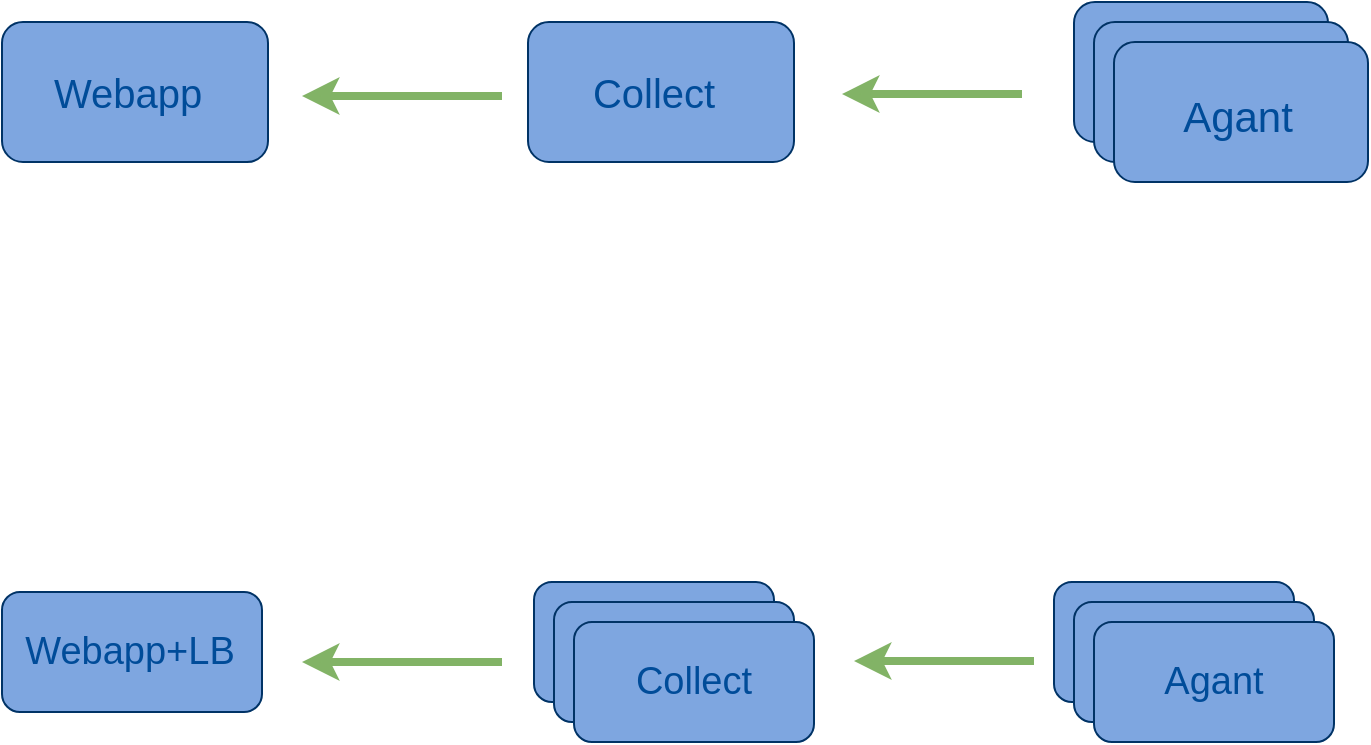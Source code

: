 <mxfile version="12.5.1" type="github">
  <diagram id="CsaXHSMaWXPYjnIrVKly" name="Page-1">
    <mxGraphModel dx="1186" dy="796" grid="1" gridSize="10" guides="1" tooltips="1" connect="1" arrows="1" fold="1" page="1" pageScale="1" pageWidth="827" pageHeight="1169" math="0" shadow="0">
      <root>
        <mxCell id="0"/>
        <mxCell id="1" parent="0"/>
        <mxCell id="JwqSvvPdse2mXgqmKjSF-1" value="" style="rounded=1;whiteSpace=wrap;html=1;fillColor=#7EA6E0;strokeColor=#003366;" parent="1" vertex="1">
          <mxGeometry x="346" y="370" width="120" height="60" as="geometry"/>
        </mxCell>
        <mxCell id="JwqSvvPdse2mXgqmKjSF-2" value="&lt;font color=&quot;#004c99&quot; style=&quot;line-height: 120% ; font-size: 19px&quot;&gt;Collect&lt;/font&gt;" style="text;html=1;strokeColor=none;fillColor=none;align=center;verticalAlign=middle;whiteSpace=wrap;rounded=0;" parent="1" vertex="1">
          <mxGeometry x="371" y="385" width="70" height="30" as="geometry"/>
        </mxCell>
        <mxCell id="JwqSvvPdse2mXgqmKjSF-3" style="edgeStyle=orthogonalEdgeStyle;rounded=0;orthogonalLoop=1;jettySize=auto;html=1;exitX=0.5;exitY=1;exitDx=0;exitDy=0;" parent="1" source="JwqSvvPdse2mXgqmKjSF-2" target="JwqSvvPdse2mXgqmKjSF-2" edge="1">
          <mxGeometry relative="1" as="geometry"/>
        </mxCell>
        <mxCell id="JwqSvvPdse2mXgqmKjSF-8" value="" style="rounded=1;whiteSpace=wrap;html=1;fillColor=#7EA6E0;strokeColor=#003366;" parent="1" vertex="1">
          <mxGeometry x="606" y="370" width="120" height="60" as="geometry"/>
        </mxCell>
        <mxCell id="JwqSvvPdse2mXgqmKjSF-9" value="&lt;font color=&quot;#004c99&quot; style=&quot;line-height: 120% ; font-size: 19px&quot;&gt;Agant&lt;/font&gt;" style="text;html=1;strokeColor=none;fillColor=none;align=center;verticalAlign=middle;whiteSpace=wrap;rounded=0;" parent="1" vertex="1">
          <mxGeometry x="631" y="385" width="70" height="30" as="geometry"/>
        </mxCell>
        <mxCell id="JwqSvvPdse2mXgqmKjSF-10" style="edgeStyle=orthogonalEdgeStyle;rounded=0;orthogonalLoop=1;jettySize=auto;html=1;exitX=0.5;exitY=1;exitDx=0;exitDy=0;" parent="1" source="JwqSvvPdse2mXgqmKjSF-9" target="JwqSvvPdse2mXgqmKjSF-9" edge="1">
          <mxGeometry relative="1" as="geometry"/>
        </mxCell>
        <mxCell id="JwqSvvPdse2mXgqmKjSF-38" value="" style="rounded=1;whiteSpace=wrap;html=1;fillColor=#7EA6E0;strokeColor=#003366;" parent="1" vertex="1">
          <mxGeometry x="80" y="375" width="130" height="60" as="geometry"/>
        </mxCell>
        <mxCell id="JwqSvvPdse2mXgqmKjSF-39" value="&lt;font color=&quot;#004c99&quot; style=&quot;line-height: 120% ; font-size: 19px&quot;&gt;Webapp+LB&lt;br&gt;&lt;/font&gt;" style="text;html=1;strokeColor=none;fillColor=none;align=center;verticalAlign=middle;whiteSpace=wrap;rounded=0;" parent="1" vertex="1">
          <mxGeometry x="109" y="390" width="70" height="30" as="geometry"/>
        </mxCell>
        <mxCell id="JwqSvvPdse2mXgqmKjSF-40" style="edgeStyle=orthogonalEdgeStyle;rounded=0;orthogonalLoop=1;jettySize=auto;html=1;exitX=0.5;exitY=1;exitDx=0;exitDy=0;" parent="1" source="JwqSvvPdse2mXgqmKjSF-39" target="JwqSvvPdse2mXgqmKjSF-39" edge="1">
          <mxGeometry relative="1" as="geometry"/>
        </mxCell>
        <mxCell id="JwqSvvPdse2mXgqmKjSF-47" value="" style="rounded=1;whiteSpace=wrap;html=1;strokeColor=#003366;fillColor=#7EA6E0;" parent="1" vertex="1">
          <mxGeometry x="80" y="90" width="133" height="70" as="geometry"/>
        </mxCell>
        <mxCell id="JwqSvvPdse2mXgqmKjSF-50" value="&lt;font color=&quot;#004c99&quot; style=&quot;font-size: 20px&quot;&gt;Webapp&lt;/font&gt;&lt;font color=&quot;#004c99&quot; style=&quot;font-size: 15px&quot;&gt;&lt;br&gt;&lt;/font&gt;" style="text;html=1;strokeColor=none;fillColor=none;align=center;verticalAlign=middle;whiteSpace=wrap;rounded=0;" parent="1" vertex="1">
          <mxGeometry x="122.5" y="115" width="40" height="20" as="geometry"/>
        </mxCell>
        <mxCell id="JwqSvvPdse2mXgqmKjSF-51" value="" style="rounded=1;whiteSpace=wrap;html=1;strokeColor=#003366;fillColor=#7EA6E0;" parent="1" vertex="1">
          <mxGeometry x="616" y="80" width="127" height="70" as="geometry"/>
        </mxCell>
        <mxCell id="JwqSvvPdse2mXgqmKjSF-54" value="&lt;font color=&quot;#004c99&quot; style=&quot;font-size: 16px&quot;&gt;Collect+Agant&lt;/font&gt;" style="text;html=1;strokeColor=none;fillColor=none;align=center;verticalAlign=middle;whiteSpace=wrap;rounded=0;" parent="1" vertex="1">
          <mxGeometry x="663" y="110" width="40" height="20" as="geometry"/>
        </mxCell>
        <mxCell id="JwqSvvPdse2mXgqmKjSF-59" value="" style="rounded=1;whiteSpace=wrap;html=1;strokeColor=#003366;fillColor=#7EA6E0;" parent="1" vertex="1">
          <mxGeometry x="626" y="90" width="127" height="70" as="geometry"/>
        </mxCell>
        <mxCell id="JwqSvvPdse2mXgqmKjSF-60" value="&lt;font color=&quot;#004c99&quot; style=&quot;font-size: 16px&quot;&gt;Collect+Agant&lt;/font&gt;" style="text;html=1;strokeColor=none;fillColor=none;align=center;verticalAlign=middle;whiteSpace=wrap;rounded=0;" parent="1" vertex="1">
          <mxGeometry x="673" y="120" width="40" height="20" as="geometry"/>
        </mxCell>
        <mxCell id="JwqSvvPdse2mXgqmKjSF-61" value="" style="rounded=1;whiteSpace=wrap;html=1;strokeColor=#003366;fillColor=#7EA6E0;" parent="1" vertex="1">
          <mxGeometry x="636" y="100" width="127" height="70" as="geometry"/>
        </mxCell>
        <mxCell id="JwqSvvPdse2mXgqmKjSF-62" value="&lt;font color=&quot;#004c99&quot; style=&quot;font-size: 21px&quot;&gt;Agant&lt;/font&gt;" style="text;html=1;strokeColor=none;fillColor=none;align=center;verticalAlign=middle;whiteSpace=wrap;rounded=0;" parent="1" vertex="1">
          <mxGeometry x="678" y="127" width="40" height="20" as="geometry"/>
        </mxCell>
        <mxCell id="JwqSvvPdse2mXgqmKjSF-63" value="" style="endArrow=classic;html=1;strokeWidth=4;fillColor=#d5e8d4;strokeColor=#82b366;" parent="1" edge="1">
          <mxGeometry width="50" height="50" relative="1" as="geometry">
            <mxPoint x="330" y="127" as="sourcePoint"/>
            <mxPoint x="230" y="127" as="targetPoint"/>
          </mxGeometry>
        </mxCell>
        <mxCell id="JwqSvvPdse2mXgqmKjSF-65" value="" style="endArrow=classic;html=1;strokeWidth=4;strokeColor=#82b366;fillColor=#d5e8d4;" parent="1" edge="1">
          <mxGeometry width="50" height="50" relative="1" as="geometry">
            <mxPoint x="330" y="410" as="sourcePoint"/>
            <mxPoint x="230" y="410" as="targetPoint"/>
          </mxGeometry>
        </mxCell>
        <mxCell id="YUCiGh-BEdD9v1v5FR8J-2" value="" style="rounded=1;whiteSpace=wrap;html=1;fillColor=#7EA6E0;strokeColor=#003366;" vertex="1" parent="1">
          <mxGeometry x="356" y="380" width="120" height="60" as="geometry"/>
        </mxCell>
        <mxCell id="YUCiGh-BEdD9v1v5FR8J-3" value="&lt;font color=&quot;#004c99&quot; style=&quot;line-height: 120% ; font-size: 19px&quot;&gt;Collect&lt;/font&gt;" style="text;html=1;strokeColor=none;fillColor=none;align=center;verticalAlign=middle;whiteSpace=wrap;rounded=0;" vertex="1" parent="1">
          <mxGeometry x="381" y="395" width="70" height="30" as="geometry"/>
        </mxCell>
        <mxCell id="YUCiGh-BEdD9v1v5FR8J-4" style="edgeStyle=orthogonalEdgeStyle;rounded=0;orthogonalLoop=1;jettySize=auto;html=1;exitX=0.5;exitY=1;exitDx=0;exitDy=0;" edge="1" parent="1" source="YUCiGh-BEdD9v1v5FR8J-3" target="YUCiGh-BEdD9v1v5FR8J-3">
          <mxGeometry relative="1" as="geometry"/>
        </mxCell>
        <mxCell id="YUCiGh-BEdD9v1v5FR8J-5" value="" style="rounded=1;whiteSpace=wrap;html=1;fillColor=#7EA6E0;strokeColor=#003366;" vertex="1" parent="1">
          <mxGeometry x="366" y="390" width="120" height="60" as="geometry"/>
        </mxCell>
        <mxCell id="YUCiGh-BEdD9v1v5FR8J-6" value="&lt;font color=&quot;#004c99&quot; style=&quot;line-height: 120% ; font-size: 19px&quot;&gt;Collect&lt;/font&gt;" style="text;html=1;strokeColor=none;fillColor=none;align=center;verticalAlign=middle;whiteSpace=wrap;rounded=0;" vertex="1" parent="1">
          <mxGeometry x="391" y="405" width="70" height="30" as="geometry"/>
        </mxCell>
        <mxCell id="YUCiGh-BEdD9v1v5FR8J-7" style="edgeStyle=orthogonalEdgeStyle;rounded=0;orthogonalLoop=1;jettySize=auto;html=1;exitX=0.5;exitY=1;exitDx=0;exitDy=0;" edge="1" parent="1" source="YUCiGh-BEdD9v1v5FR8J-6" target="YUCiGh-BEdD9v1v5FR8J-6">
          <mxGeometry relative="1" as="geometry"/>
        </mxCell>
        <mxCell id="YUCiGh-BEdD9v1v5FR8J-8" value="" style="rounded=1;whiteSpace=wrap;html=1;fillColor=#7EA6E0;strokeColor=#003366;" vertex="1" parent="1">
          <mxGeometry x="616" y="380" width="120" height="60" as="geometry"/>
        </mxCell>
        <mxCell id="YUCiGh-BEdD9v1v5FR8J-9" value="&lt;font color=&quot;#004c99&quot; style=&quot;line-height: 120% ; font-size: 19px&quot;&gt;Agant&lt;/font&gt;" style="text;html=1;strokeColor=none;fillColor=none;align=center;verticalAlign=middle;whiteSpace=wrap;rounded=0;" vertex="1" parent="1">
          <mxGeometry x="641" y="395" width="70" height="30" as="geometry"/>
        </mxCell>
        <mxCell id="YUCiGh-BEdD9v1v5FR8J-10" style="edgeStyle=orthogonalEdgeStyle;rounded=0;orthogonalLoop=1;jettySize=auto;html=1;exitX=0.5;exitY=1;exitDx=0;exitDy=0;" edge="1" parent="1" source="YUCiGh-BEdD9v1v5FR8J-9" target="YUCiGh-BEdD9v1v5FR8J-9">
          <mxGeometry relative="1" as="geometry"/>
        </mxCell>
        <mxCell id="YUCiGh-BEdD9v1v5FR8J-11" value="" style="rounded=1;whiteSpace=wrap;html=1;fillColor=#7EA6E0;strokeColor=#003366;" vertex="1" parent="1">
          <mxGeometry x="626" y="390" width="120" height="60" as="geometry"/>
        </mxCell>
        <mxCell id="YUCiGh-BEdD9v1v5FR8J-12" value="&lt;font color=&quot;#004c99&quot; style=&quot;line-height: 120% ; font-size: 19px&quot;&gt;Agant&lt;/font&gt;" style="text;html=1;strokeColor=none;fillColor=none;align=center;verticalAlign=middle;whiteSpace=wrap;rounded=0;" vertex="1" parent="1">
          <mxGeometry x="651" y="405" width="70" height="30" as="geometry"/>
        </mxCell>
        <mxCell id="YUCiGh-BEdD9v1v5FR8J-13" style="edgeStyle=orthogonalEdgeStyle;rounded=0;orthogonalLoop=1;jettySize=auto;html=1;exitX=0.5;exitY=1;exitDx=0;exitDy=0;" edge="1" parent="1" source="YUCiGh-BEdD9v1v5FR8J-12" target="YUCiGh-BEdD9v1v5FR8J-12">
          <mxGeometry relative="1" as="geometry"/>
        </mxCell>
        <mxCell id="YUCiGh-BEdD9v1v5FR8J-14" value="" style="endArrow=classic;html=1;strokeWidth=4;strokeColor=#82b366;fillColor=#d5e8d4;" edge="1" parent="1">
          <mxGeometry width="50" height="50" relative="1" as="geometry">
            <mxPoint x="596" y="409.5" as="sourcePoint"/>
            <mxPoint x="506" y="409.5" as="targetPoint"/>
          </mxGeometry>
        </mxCell>
        <mxCell id="YUCiGh-BEdD9v1v5FR8J-18" value="" style="rounded=1;whiteSpace=wrap;html=1;strokeColor=#003366;fillColor=#7EA6E0;" vertex="1" parent="1">
          <mxGeometry x="343" y="90" width="133" height="70" as="geometry"/>
        </mxCell>
        <mxCell id="YUCiGh-BEdD9v1v5FR8J-19" value="&lt;font color=&quot;#004c99&quot; style=&quot;font-size: 20px&quot;&gt;Collect&lt;/font&gt;&lt;font color=&quot;#004c99&quot; style=&quot;font-size: 15px&quot;&gt;&lt;br&gt;&lt;/font&gt;" style="text;html=1;strokeColor=none;fillColor=none;align=center;verticalAlign=middle;whiteSpace=wrap;rounded=0;" vertex="1" parent="1">
          <mxGeometry x="385.5" y="115" width="40" height="20" as="geometry"/>
        </mxCell>
        <mxCell id="YUCiGh-BEdD9v1v5FR8J-20" value="" style="endArrow=classic;html=1;strokeWidth=4;strokeColor=#82b366;fillColor=#d5e8d4;" edge="1" parent="1">
          <mxGeometry width="50" height="50" relative="1" as="geometry">
            <mxPoint x="590" y="126" as="sourcePoint"/>
            <mxPoint x="500" y="126" as="targetPoint"/>
          </mxGeometry>
        </mxCell>
      </root>
    </mxGraphModel>
  </diagram>
</mxfile>
